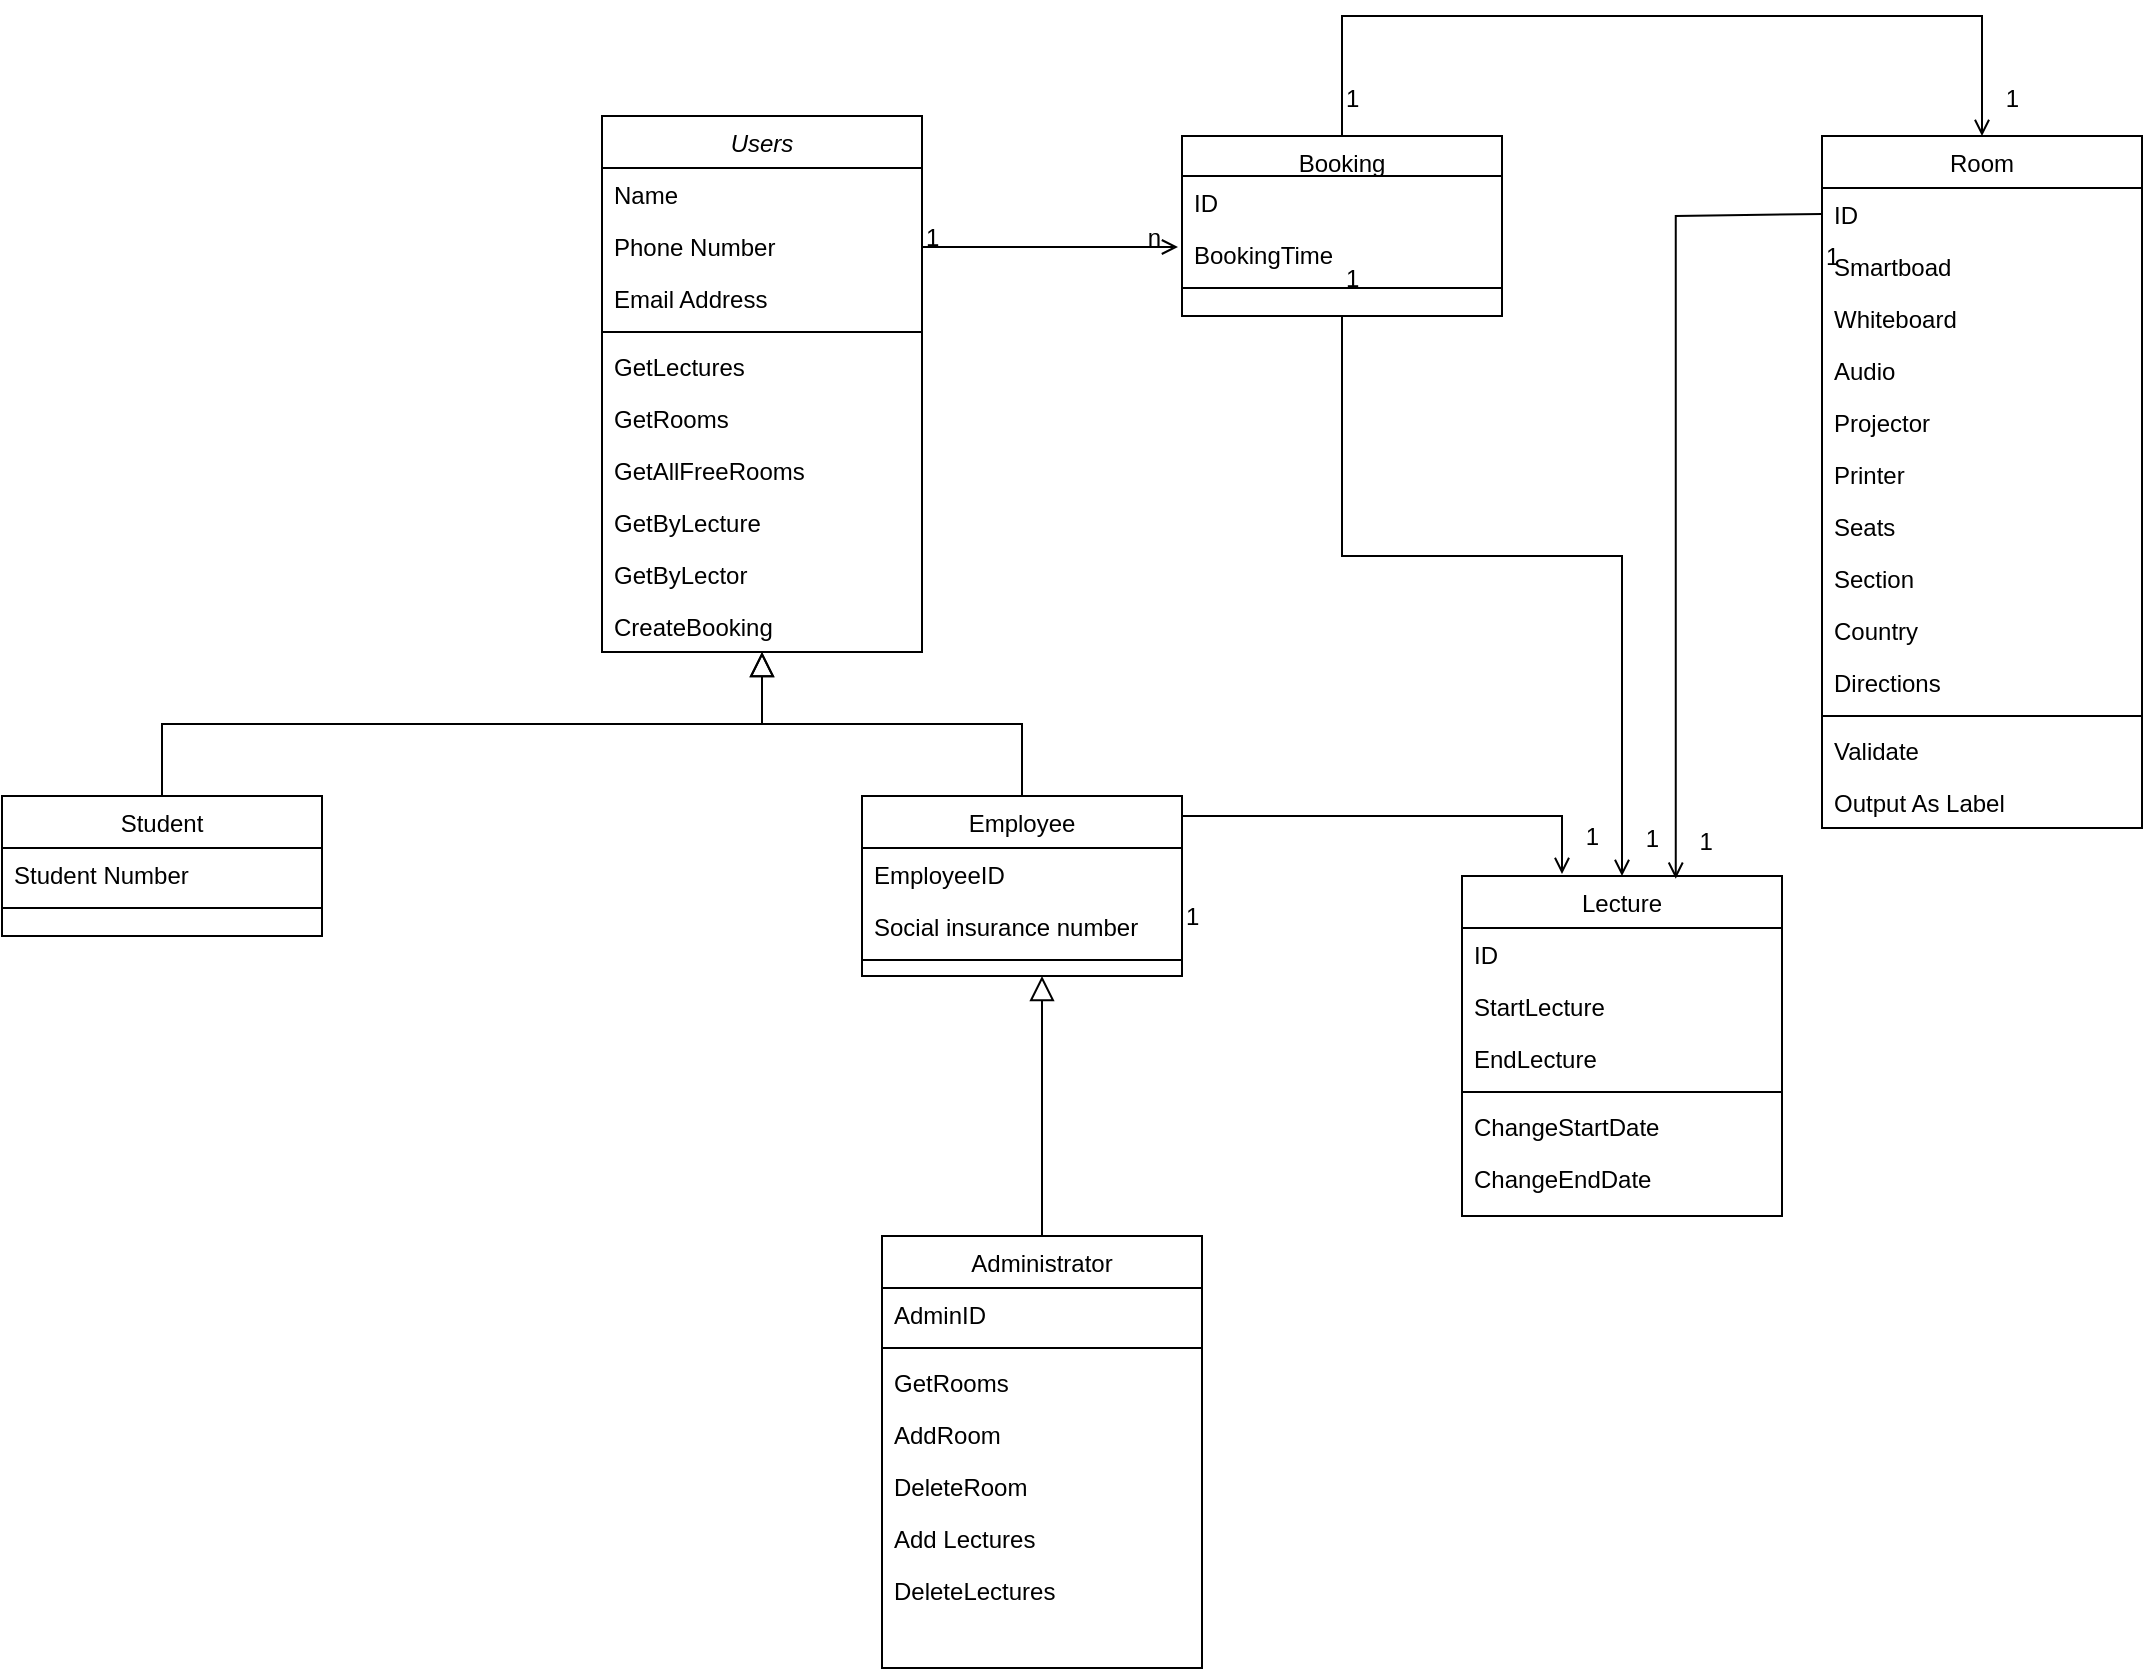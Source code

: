 <mxfile version="21.3.2" type="device">
  <diagram id="C5RBs43oDa-KdzZeNtuy" name="Page-1">
    <mxGraphModel dx="2039" dy="657" grid="1" gridSize="10" guides="1" tooltips="1" connect="1" arrows="1" fold="1" page="1" pageScale="1" pageWidth="827" pageHeight="1169" math="0" shadow="0">
      <root>
        <mxCell id="WIyWlLk6GJQsqaUBKTNV-0" />
        <mxCell id="WIyWlLk6GJQsqaUBKTNV-1" parent="WIyWlLk6GJQsqaUBKTNV-0" />
        <mxCell id="zkfFHV4jXpPFQw0GAbJ--0" value="Users" style="swimlane;fontStyle=2;align=center;verticalAlign=top;childLayout=stackLayout;horizontal=1;startSize=26;horizontalStack=0;resizeParent=1;resizeLast=0;collapsible=1;marginBottom=0;rounded=0;shadow=0;strokeWidth=1;" parent="WIyWlLk6GJQsqaUBKTNV-1" vertex="1">
          <mxGeometry x="220" y="120" width="160" height="268" as="geometry">
            <mxRectangle x="230" y="140" width="160" height="26" as="alternateBounds" />
          </mxGeometry>
        </mxCell>
        <mxCell id="zkfFHV4jXpPFQw0GAbJ--1" value="Name" style="text;align=left;verticalAlign=top;spacingLeft=4;spacingRight=4;overflow=hidden;rotatable=0;points=[[0,0.5],[1,0.5]];portConstraint=eastwest;" parent="zkfFHV4jXpPFQw0GAbJ--0" vertex="1">
          <mxGeometry y="26" width="160" height="26" as="geometry" />
        </mxCell>
        <mxCell id="zkfFHV4jXpPFQw0GAbJ--2" value="Phone Number" style="text;align=left;verticalAlign=top;spacingLeft=4;spacingRight=4;overflow=hidden;rotatable=0;points=[[0,0.5],[1,0.5]];portConstraint=eastwest;rounded=0;shadow=0;html=0;" parent="zkfFHV4jXpPFQw0GAbJ--0" vertex="1">
          <mxGeometry y="52" width="160" height="26" as="geometry" />
        </mxCell>
        <mxCell id="zkfFHV4jXpPFQw0GAbJ--3" value="Email Address" style="text;align=left;verticalAlign=top;spacingLeft=4;spacingRight=4;overflow=hidden;rotatable=0;points=[[0,0.5],[1,0.5]];portConstraint=eastwest;rounded=0;shadow=0;html=0;" parent="zkfFHV4jXpPFQw0GAbJ--0" vertex="1">
          <mxGeometry y="78" width="160" height="26" as="geometry" />
        </mxCell>
        <mxCell id="zkfFHV4jXpPFQw0GAbJ--4" value="" style="line;html=1;strokeWidth=1;align=left;verticalAlign=middle;spacingTop=-1;spacingLeft=3;spacingRight=3;rotatable=0;labelPosition=right;points=[];portConstraint=eastwest;" parent="zkfFHV4jXpPFQw0GAbJ--0" vertex="1">
          <mxGeometry y="104" width="160" height="8" as="geometry" />
        </mxCell>
        <mxCell id="Lc_TUIw2RP6DtHV2F9eL-65" value="GetLectures" style="text;align=left;verticalAlign=top;spacingLeft=4;spacingRight=4;overflow=hidden;rotatable=0;points=[[0,0.5],[1,0.5]];portConstraint=eastwest;" vertex="1" parent="zkfFHV4jXpPFQw0GAbJ--0">
          <mxGeometry y="112" width="160" height="26" as="geometry" />
        </mxCell>
        <mxCell id="Lc_TUIw2RP6DtHV2F9eL-68" value="GetRooms" style="text;align=left;verticalAlign=top;spacingLeft=4;spacingRight=4;overflow=hidden;rotatable=0;points=[[0,0.5],[1,0.5]];portConstraint=eastwest;" vertex="1" parent="zkfFHV4jXpPFQw0GAbJ--0">
          <mxGeometry y="138" width="160" height="26" as="geometry" />
        </mxCell>
        <mxCell id="Lc_TUIw2RP6DtHV2F9eL-69" value="GetAllFreeRooms" style="text;align=left;verticalAlign=top;spacingLeft=4;spacingRight=4;overflow=hidden;rotatable=0;points=[[0,0.5],[1,0.5]];portConstraint=eastwest;" vertex="1" parent="zkfFHV4jXpPFQw0GAbJ--0">
          <mxGeometry y="164" width="160" height="26" as="geometry" />
        </mxCell>
        <mxCell id="Lc_TUIw2RP6DtHV2F9eL-70" value="GetByLecture" style="text;align=left;verticalAlign=top;spacingLeft=4;spacingRight=4;overflow=hidden;rotatable=0;points=[[0,0.5],[1,0.5]];portConstraint=eastwest;" vertex="1" parent="zkfFHV4jXpPFQw0GAbJ--0">
          <mxGeometry y="190" width="160" height="26" as="geometry" />
        </mxCell>
        <mxCell id="Lc_TUIw2RP6DtHV2F9eL-71" value="GetByLector" style="text;align=left;verticalAlign=top;spacingLeft=4;spacingRight=4;overflow=hidden;rotatable=0;points=[[0,0.5],[1,0.5]];portConstraint=eastwest;" vertex="1" parent="zkfFHV4jXpPFQw0GAbJ--0">
          <mxGeometry y="216" width="160" height="26" as="geometry" />
        </mxCell>
        <mxCell id="Lc_TUIw2RP6DtHV2F9eL-75" value="CreateBooking" style="text;align=left;verticalAlign=top;spacingLeft=4;spacingRight=4;overflow=hidden;rotatable=0;points=[[0,0.5],[1,0.5]];portConstraint=eastwest;" vertex="1" parent="zkfFHV4jXpPFQw0GAbJ--0">
          <mxGeometry y="242" width="160" height="26" as="geometry" />
        </mxCell>
        <mxCell id="zkfFHV4jXpPFQw0GAbJ--6" value="Student" style="swimlane;fontStyle=0;align=center;verticalAlign=top;childLayout=stackLayout;horizontal=1;startSize=26;horizontalStack=0;resizeParent=1;resizeLast=0;collapsible=1;marginBottom=0;rounded=0;shadow=0;strokeWidth=1;" parent="WIyWlLk6GJQsqaUBKTNV-1" vertex="1">
          <mxGeometry x="-80" y="460" width="160" height="70" as="geometry">
            <mxRectangle x="130" y="380" width="160" height="26" as="alternateBounds" />
          </mxGeometry>
        </mxCell>
        <mxCell id="zkfFHV4jXpPFQw0GAbJ--7" value="Student Number" style="text;align=left;verticalAlign=top;spacingLeft=4;spacingRight=4;overflow=hidden;rotatable=0;points=[[0,0.5],[1,0.5]];portConstraint=eastwest;" parent="zkfFHV4jXpPFQw0GAbJ--6" vertex="1">
          <mxGeometry y="26" width="160" height="26" as="geometry" />
        </mxCell>
        <mxCell id="zkfFHV4jXpPFQw0GAbJ--9" value="" style="line;html=1;strokeWidth=1;align=left;verticalAlign=middle;spacingTop=-1;spacingLeft=3;spacingRight=3;rotatable=0;labelPosition=right;points=[];portConstraint=eastwest;" parent="zkfFHV4jXpPFQw0GAbJ--6" vertex="1">
          <mxGeometry y="52" width="160" height="8" as="geometry" />
        </mxCell>
        <mxCell id="zkfFHV4jXpPFQw0GAbJ--12" value="" style="endArrow=block;endSize=10;endFill=0;shadow=0;strokeWidth=1;rounded=0;edgeStyle=elbowEdgeStyle;elbow=vertical;" parent="WIyWlLk6GJQsqaUBKTNV-1" source="zkfFHV4jXpPFQw0GAbJ--6" target="zkfFHV4jXpPFQw0GAbJ--0" edge="1">
          <mxGeometry width="160" relative="1" as="geometry">
            <mxPoint x="200" y="203" as="sourcePoint" />
            <mxPoint x="200" y="203" as="targetPoint" />
          </mxGeometry>
        </mxCell>
        <mxCell id="zkfFHV4jXpPFQw0GAbJ--13" value="Employee" style="swimlane;fontStyle=0;align=center;verticalAlign=top;childLayout=stackLayout;horizontal=1;startSize=26;horizontalStack=0;resizeParent=1;resizeLast=0;collapsible=1;marginBottom=0;rounded=0;shadow=0;strokeWidth=1;" parent="WIyWlLk6GJQsqaUBKTNV-1" vertex="1">
          <mxGeometry x="350" y="460" width="160" height="90" as="geometry">
            <mxRectangle x="340" y="380" width="170" height="26" as="alternateBounds" />
          </mxGeometry>
        </mxCell>
        <mxCell id="zkfFHV4jXpPFQw0GAbJ--14" value="EmployeeID" style="text;align=left;verticalAlign=top;spacingLeft=4;spacingRight=4;overflow=hidden;rotatable=0;points=[[0,0.5],[1,0.5]];portConstraint=eastwest;" parent="zkfFHV4jXpPFQw0GAbJ--13" vertex="1">
          <mxGeometry y="26" width="160" height="26" as="geometry" />
        </mxCell>
        <mxCell id="Lc_TUIw2RP6DtHV2F9eL-2" value="Social insurance number" style="text;align=left;verticalAlign=top;spacingLeft=4;spacingRight=4;overflow=hidden;rotatable=0;points=[[0,0.5],[1,0.5]];portConstraint=eastwest;" vertex="1" parent="zkfFHV4jXpPFQw0GAbJ--13">
          <mxGeometry y="52" width="160" height="26" as="geometry" />
        </mxCell>
        <mxCell id="zkfFHV4jXpPFQw0GAbJ--15" value="" style="line;html=1;strokeWidth=1;align=left;verticalAlign=middle;spacingTop=-1;spacingLeft=3;spacingRight=3;rotatable=0;labelPosition=right;points=[];portConstraint=eastwest;" parent="zkfFHV4jXpPFQw0GAbJ--13" vertex="1">
          <mxGeometry y="78" width="160" height="8" as="geometry" />
        </mxCell>
        <mxCell id="zkfFHV4jXpPFQw0GAbJ--16" value="" style="endArrow=block;endSize=10;endFill=0;shadow=0;strokeWidth=1;rounded=0;edgeStyle=elbowEdgeStyle;elbow=vertical;" parent="WIyWlLk6GJQsqaUBKTNV-1" source="zkfFHV4jXpPFQw0GAbJ--13" target="zkfFHV4jXpPFQw0GAbJ--0" edge="1">
          <mxGeometry width="160" relative="1" as="geometry">
            <mxPoint x="210" y="373" as="sourcePoint" />
            <mxPoint x="310" y="271" as="targetPoint" />
          </mxGeometry>
        </mxCell>
        <mxCell id="zkfFHV4jXpPFQw0GAbJ--26" value="" style="endArrow=open;shadow=0;strokeWidth=1;rounded=0;endFill=1;edgeStyle=elbowEdgeStyle;elbow=vertical;" parent="WIyWlLk6GJQsqaUBKTNV-1" source="zkfFHV4jXpPFQw0GAbJ--0" edge="1">
          <mxGeometry x="0.5" y="41" relative="1" as="geometry">
            <mxPoint x="380" y="192" as="sourcePoint" />
            <mxPoint x="508" y="185.286" as="targetPoint" />
            <mxPoint x="-40" y="32" as="offset" />
          </mxGeometry>
        </mxCell>
        <mxCell id="zkfFHV4jXpPFQw0GAbJ--27" value="1" style="resizable=0;align=left;verticalAlign=bottom;labelBackgroundColor=none;fontSize=12;" parent="zkfFHV4jXpPFQw0GAbJ--26" connectable="0" vertex="1">
          <mxGeometry x="-1" relative="1" as="geometry">
            <mxPoint y="4" as="offset" />
          </mxGeometry>
        </mxCell>
        <mxCell id="zkfFHV4jXpPFQw0GAbJ--28" value="n" style="resizable=0;align=right;verticalAlign=bottom;labelBackgroundColor=none;fontSize=12;" parent="zkfFHV4jXpPFQw0GAbJ--26" connectable="0" vertex="1">
          <mxGeometry x="1" relative="1" as="geometry">
            <mxPoint x="-7" y="4" as="offset" />
          </mxGeometry>
        </mxCell>
        <mxCell id="Lc_TUIw2RP6DtHV2F9eL-4" value="" style="endArrow=block;endSize=10;endFill=0;shadow=0;strokeWidth=1;rounded=0;edgeStyle=elbowEdgeStyle;elbow=vertical;exitX=0.5;exitY=0;exitDx=0;exitDy=0;" edge="1" parent="WIyWlLk6GJQsqaUBKTNV-1" source="Lc_TUIw2RP6DtHV2F9eL-5">
          <mxGeometry width="160" relative="1" as="geometry">
            <mxPoint x="429.58" y="660" as="sourcePoint" />
            <mxPoint x="440" y="550" as="targetPoint" />
          </mxGeometry>
        </mxCell>
        <mxCell id="Lc_TUIw2RP6DtHV2F9eL-5" value="Administrator" style="swimlane;fontStyle=0;align=center;verticalAlign=top;childLayout=stackLayout;horizontal=1;startSize=26;horizontalStack=0;resizeParent=1;resizeLast=0;collapsible=1;marginBottom=0;rounded=0;shadow=0;strokeWidth=1;" vertex="1" parent="WIyWlLk6GJQsqaUBKTNV-1">
          <mxGeometry x="360" y="680" width="160" height="216" as="geometry">
            <mxRectangle x="340" y="380" width="170" height="26" as="alternateBounds" />
          </mxGeometry>
        </mxCell>
        <mxCell id="Lc_TUIw2RP6DtHV2F9eL-6" value="AdminID" style="text;align=left;verticalAlign=top;spacingLeft=4;spacingRight=4;overflow=hidden;rotatable=0;points=[[0,0.5],[1,0.5]];portConstraint=eastwest;" vertex="1" parent="Lc_TUIw2RP6DtHV2F9eL-5">
          <mxGeometry y="26" width="160" height="26" as="geometry" />
        </mxCell>
        <mxCell id="Lc_TUIw2RP6DtHV2F9eL-8" value="" style="line;html=1;strokeWidth=1;align=left;verticalAlign=middle;spacingTop=-1;spacingLeft=3;spacingRight=3;rotatable=0;labelPosition=right;points=[];portConstraint=eastwest;" vertex="1" parent="Lc_TUIw2RP6DtHV2F9eL-5">
          <mxGeometry y="52" width="160" height="8" as="geometry" />
        </mxCell>
        <mxCell id="Lc_TUIw2RP6DtHV2F9eL-62" value="GetRooms" style="text;align=left;verticalAlign=top;spacingLeft=4;spacingRight=4;overflow=hidden;rotatable=0;points=[[0,0.5],[1,0.5]];portConstraint=eastwest;" vertex="1" parent="Lc_TUIw2RP6DtHV2F9eL-5">
          <mxGeometry y="60" width="160" height="26" as="geometry" />
        </mxCell>
        <mxCell id="Lc_TUIw2RP6DtHV2F9eL-63" value="AddRoom" style="text;align=left;verticalAlign=top;spacingLeft=4;spacingRight=4;overflow=hidden;rotatable=0;points=[[0,0.5],[1,0.5]];portConstraint=eastwest;" vertex="1" parent="Lc_TUIw2RP6DtHV2F9eL-5">
          <mxGeometry y="86" width="160" height="26" as="geometry" />
        </mxCell>
        <mxCell id="Lc_TUIw2RP6DtHV2F9eL-64" value="DeleteRoom" style="text;align=left;verticalAlign=top;spacingLeft=4;spacingRight=4;overflow=hidden;rotatable=0;points=[[0,0.5],[1,0.5]];portConstraint=eastwest;" vertex="1" parent="Lc_TUIw2RP6DtHV2F9eL-5">
          <mxGeometry y="112" width="160" height="26" as="geometry" />
        </mxCell>
        <mxCell id="Lc_TUIw2RP6DtHV2F9eL-66" value="Add Lectures" style="text;align=left;verticalAlign=top;spacingLeft=4;spacingRight=4;overflow=hidden;rotatable=0;points=[[0,0.5],[1,0.5]];portConstraint=eastwest;" vertex="1" parent="Lc_TUIw2RP6DtHV2F9eL-5">
          <mxGeometry y="138" width="160" height="26" as="geometry" />
        </mxCell>
        <mxCell id="Lc_TUIw2RP6DtHV2F9eL-67" value="DeleteLectures" style="text;align=left;verticalAlign=top;spacingLeft=4;spacingRight=4;overflow=hidden;rotatable=0;points=[[0,0.5],[1,0.5]];portConstraint=eastwest;" vertex="1" parent="Lc_TUIw2RP6DtHV2F9eL-5">
          <mxGeometry y="164" width="160" height="26" as="geometry" />
        </mxCell>
        <mxCell id="Lc_TUIw2RP6DtHV2F9eL-9" value="Room" style="swimlane;fontStyle=0;align=center;verticalAlign=top;childLayout=stackLayout;horizontal=1;startSize=26;horizontalStack=0;resizeParent=1;resizeLast=0;collapsible=1;marginBottom=0;rounded=0;shadow=0;strokeWidth=1;" vertex="1" parent="WIyWlLk6GJQsqaUBKTNV-1">
          <mxGeometry x="830" y="130" width="160" height="346" as="geometry">
            <mxRectangle x="550" y="140" width="160" height="26" as="alternateBounds" />
          </mxGeometry>
        </mxCell>
        <mxCell id="Lc_TUIw2RP6DtHV2F9eL-10" value="ID" style="text;align=left;verticalAlign=top;spacingLeft=4;spacingRight=4;overflow=hidden;rotatable=0;points=[[0,0.5],[1,0.5]];portConstraint=eastwest;" vertex="1" parent="Lc_TUIw2RP6DtHV2F9eL-9">
          <mxGeometry y="26" width="160" height="26" as="geometry" />
        </mxCell>
        <mxCell id="Lc_TUIw2RP6DtHV2F9eL-58" value="Smartboad" style="text;align=left;verticalAlign=top;spacingLeft=4;spacingRight=4;overflow=hidden;rotatable=0;points=[[0,0.5],[1,0.5]];portConstraint=eastwest;rounded=0;shadow=0;html=0;" vertex="1" parent="Lc_TUIw2RP6DtHV2F9eL-9">
          <mxGeometry y="52" width="160" height="26" as="geometry" />
        </mxCell>
        <mxCell id="Lc_TUIw2RP6DtHV2F9eL-57" value="Whiteboard" style="text;align=left;verticalAlign=top;spacingLeft=4;spacingRight=4;overflow=hidden;rotatable=0;points=[[0,0.5],[1,0.5]];portConstraint=eastwest;rounded=0;shadow=0;html=0;" vertex="1" parent="Lc_TUIw2RP6DtHV2F9eL-9">
          <mxGeometry y="78" width="160" height="26" as="geometry" />
        </mxCell>
        <mxCell id="Lc_TUIw2RP6DtHV2F9eL-56" value="Audio" style="text;align=left;verticalAlign=top;spacingLeft=4;spacingRight=4;overflow=hidden;rotatable=0;points=[[0,0.5],[1,0.5]];portConstraint=eastwest;rounded=0;shadow=0;html=0;" vertex="1" parent="Lc_TUIw2RP6DtHV2F9eL-9">
          <mxGeometry y="104" width="160" height="26" as="geometry" />
        </mxCell>
        <mxCell id="Lc_TUIw2RP6DtHV2F9eL-55" value="Projector" style="text;align=left;verticalAlign=top;spacingLeft=4;spacingRight=4;overflow=hidden;rotatable=0;points=[[0,0.5],[1,0.5]];portConstraint=eastwest;rounded=0;shadow=0;html=0;" vertex="1" parent="Lc_TUIw2RP6DtHV2F9eL-9">
          <mxGeometry y="130" width="160" height="26" as="geometry" />
        </mxCell>
        <mxCell id="Lc_TUIw2RP6DtHV2F9eL-54" value="Printer&#xa;" style="text;align=left;verticalAlign=top;spacingLeft=4;spacingRight=4;overflow=hidden;rotatable=0;points=[[0,0.5],[1,0.5]];portConstraint=eastwest;rounded=0;shadow=0;html=0;" vertex="1" parent="Lc_TUIw2RP6DtHV2F9eL-9">
          <mxGeometry y="156" width="160" height="26" as="geometry" />
        </mxCell>
        <mxCell id="Lc_TUIw2RP6DtHV2F9eL-11" value="Seats" style="text;align=left;verticalAlign=top;spacingLeft=4;spacingRight=4;overflow=hidden;rotatable=0;points=[[0,0.5],[1,0.5]];portConstraint=eastwest;rounded=0;shadow=0;html=0;" vertex="1" parent="Lc_TUIw2RP6DtHV2F9eL-9">
          <mxGeometry y="182" width="160" height="26" as="geometry" />
        </mxCell>
        <mxCell id="Lc_TUIw2RP6DtHV2F9eL-12" value="Section" style="text;align=left;verticalAlign=top;spacingLeft=4;spacingRight=4;overflow=hidden;rotatable=0;points=[[0,0.5],[1,0.5]];portConstraint=eastwest;rounded=0;shadow=0;html=0;" vertex="1" parent="Lc_TUIw2RP6DtHV2F9eL-9">
          <mxGeometry y="208" width="160" height="26" as="geometry" />
        </mxCell>
        <mxCell id="Lc_TUIw2RP6DtHV2F9eL-14" value="Country" style="text;align=left;verticalAlign=top;spacingLeft=4;spacingRight=4;overflow=hidden;rotatable=0;points=[[0,0.5],[1,0.5]];portConstraint=eastwest;rounded=0;shadow=0;html=0;" vertex="1" parent="Lc_TUIw2RP6DtHV2F9eL-9">
          <mxGeometry y="234" width="160" height="26" as="geometry" />
        </mxCell>
        <mxCell id="Lc_TUIw2RP6DtHV2F9eL-27" value="Directions" style="text;align=left;verticalAlign=top;spacingLeft=4;spacingRight=4;overflow=hidden;rotatable=0;points=[[0,0.5],[1,0.5]];portConstraint=eastwest;rounded=0;shadow=0;html=0;" vertex="1" parent="Lc_TUIw2RP6DtHV2F9eL-9">
          <mxGeometry y="260" width="160" height="26" as="geometry" />
        </mxCell>
        <mxCell id="Lc_TUIw2RP6DtHV2F9eL-15" value="" style="line;html=1;strokeWidth=1;align=left;verticalAlign=middle;spacingTop=-1;spacingLeft=3;spacingRight=3;rotatable=0;labelPosition=right;points=[];portConstraint=eastwest;" vertex="1" parent="Lc_TUIw2RP6DtHV2F9eL-9">
          <mxGeometry y="286" width="160" height="8" as="geometry" />
        </mxCell>
        <mxCell id="Lc_TUIw2RP6DtHV2F9eL-16" value="Validate" style="text;align=left;verticalAlign=top;spacingLeft=4;spacingRight=4;overflow=hidden;rotatable=0;points=[[0,0.5],[1,0.5]];portConstraint=eastwest;" vertex="1" parent="Lc_TUIw2RP6DtHV2F9eL-9">
          <mxGeometry y="294" width="160" height="26" as="geometry" />
        </mxCell>
        <mxCell id="Lc_TUIw2RP6DtHV2F9eL-17" value="Output As Label" style="text;align=left;verticalAlign=top;spacingLeft=4;spacingRight=4;overflow=hidden;rotatable=0;points=[[0,0.5],[1,0.5]];portConstraint=eastwest;" vertex="1" parent="Lc_TUIw2RP6DtHV2F9eL-9">
          <mxGeometry y="320" width="160" height="26" as="geometry" />
        </mxCell>
        <mxCell id="Lc_TUIw2RP6DtHV2F9eL-18" value="Booking" style="swimlane;fontStyle=0;align=center;verticalAlign=top;childLayout=stackLayout;horizontal=1;startSize=20;horizontalStack=0;resizeParent=1;resizeLast=0;collapsible=1;marginBottom=0;rounded=0;shadow=0;strokeWidth=1;" vertex="1" parent="WIyWlLk6GJQsqaUBKTNV-1">
          <mxGeometry x="510" y="130" width="160" height="90" as="geometry">
            <mxRectangle x="550" y="140" width="160" height="26" as="alternateBounds" />
          </mxGeometry>
        </mxCell>
        <mxCell id="Lc_TUIw2RP6DtHV2F9eL-19" value="ID" style="text;align=left;verticalAlign=top;spacingLeft=4;spacingRight=4;overflow=hidden;rotatable=0;points=[[0,0.5],[1,0.5]];portConstraint=eastwest;" vertex="1" parent="Lc_TUIw2RP6DtHV2F9eL-18">
          <mxGeometry y="20" width="160" height="26" as="geometry" />
        </mxCell>
        <mxCell id="Lc_TUIw2RP6DtHV2F9eL-21" value="BookingTime" style="text;align=left;verticalAlign=top;spacingLeft=4;spacingRight=4;overflow=hidden;rotatable=0;points=[[0,0.5],[1,0.5]];portConstraint=eastwest;rounded=0;shadow=0;html=0;" vertex="1" parent="Lc_TUIw2RP6DtHV2F9eL-18">
          <mxGeometry y="46" width="160" height="26" as="geometry" />
        </mxCell>
        <mxCell id="Lc_TUIw2RP6DtHV2F9eL-23" value="" style="line;html=1;strokeWidth=1;align=left;verticalAlign=middle;spacingTop=-1;spacingLeft=3;spacingRight=3;rotatable=0;labelPosition=right;points=[];portConstraint=eastwest;" vertex="1" parent="Lc_TUIw2RP6DtHV2F9eL-18">
          <mxGeometry y="72" width="160" height="8" as="geometry" />
        </mxCell>
        <mxCell id="Lc_TUIw2RP6DtHV2F9eL-28" value="Lecture" style="swimlane;fontStyle=0;align=center;verticalAlign=top;childLayout=stackLayout;horizontal=1;startSize=26;horizontalStack=0;resizeParent=1;resizeLast=0;collapsible=1;marginBottom=0;rounded=0;shadow=0;strokeWidth=1;" vertex="1" parent="WIyWlLk6GJQsqaUBKTNV-1">
          <mxGeometry x="650" y="500" width="160" height="170" as="geometry">
            <mxRectangle x="550" y="140" width="160" height="26" as="alternateBounds" />
          </mxGeometry>
        </mxCell>
        <mxCell id="Lc_TUIw2RP6DtHV2F9eL-29" value="ID" style="text;align=left;verticalAlign=top;spacingLeft=4;spacingRight=4;overflow=hidden;rotatable=0;points=[[0,0.5],[1,0.5]];portConstraint=eastwest;" vertex="1" parent="Lc_TUIw2RP6DtHV2F9eL-28">
          <mxGeometry y="26" width="160" height="26" as="geometry" />
        </mxCell>
        <mxCell id="Lc_TUIw2RP6DtHV2F9eL-30" value="StartLecture" style="text;align=left;verticalAlign=top;spacingLeft=4;spacingRight=4;overflow=hidden;rotatable=0;points=[[0,0.5],[1,0.5]];portConstraint=eastwest;rounded=0;shadow=0;html=0;" vertex="1" parent="Lc_TUIw2RP6DtHV2F9eL-28">
          <mxGeometry y="52" width="160" height="26" as="geometry" />
        </mxCell>
        <mxCell id="Lc_TUIw2RP6DtHV2F9eL-31" value="EndLecture" style="text;align=left;verticalAlign=top;spacingLeft=4;spacingRight=4;overflow=hidden;rotatable=0;points=[[0,0.5],[1,0.5]];portConstraint=eastwest;rounded=0;shadow=0;html=0;" vertex="1" parent="Lc_TUIw2RP6DtHV2F9eL-28">
          <mxGeometry y="78" width="160" height="26" as="geometry" />
        </mxCell>
        <mxCell id="Lc_TUIw2RP6DtHV2F9eL-32" value="" style="line;html=1;strokeWidth=1;align=left;verticalAlign=middle;spacingTop=-1;spacingLeft=3;spacingRight=3;rotatable=0;labelPosition=right;points=[];portConstraint=eastwest;" vertex="1" parent="Lc_TUIw2RP6DtHV2F9eL-28">
          <mxGeometry y="104" width="160" height="8" as="geometry" />
        </mxCell>
        <mxCell id="Lc_TUIw2RP6DtHV2F9eL-33" value="ChangeStartDate&#xa;" style="text;align=left;verticalAlign=top;spacingLeft=4;spacingRight=4;overflow=hidden;rotatable=0;points=[[0,0.5],[1,0.5]];portConstraint=eastwest;" vertex="1" parent="Lc_TUIw2RP6DtHV2F9eL-28">
          <mxGeometry y="112" width="160" height="26" as="geometry" />
        </mxCell>
        <mxCell id="Lc_TUIw2RP6DtHV2F9eL-34" value="ChangeEndDate&#xa;" style="text;align=left;verticalAlign=top;spacingLeft=4;spacingRight=4;overflow=hidden;rotatable=0;points=[[0,0.5],[1,0.5]];portConstraint=eastwest;" vertex="1" parent="Lc_TUIw2RP6DtHV2F9eL-28">
          <mxGeometry y="138" width="160" height="26" as="geometry" />
        </mxCell>
        <mxCell id="Lc_TUIw2RP6DtHV2F9eL-59" value="" style="endArrow=open;shadow=0;strokeWidth=1;rounded=0;endFill=1;edgeStyle=elbowEdgeStyle;elbow=vertical;exitX=0;exitY=0.5;exitDx=0;exitDy=0;entryX=0.668;entryY=0.008;entryDx=0;entryDy=0;entryPerimeter=0;" edge="1" parent="WIyWlLk6GJQsqaUBKTNV-1" source="Lc_TUIw2RP6DtHV2F9eL-10" target="Lc_TUIw2RP6DtHV2F9eL-28">
          <mxGeometry x="0.5" y="41" relative="1" as="geometry">
            <mxPoint x="560" y="520.71" as="sourcePoint" />
            <mxPoint x="780" y="500" as="targetPoint" />
            <mxPoint x="-40" y="32" as="offset" />
            <Array as="points">
              <mxPoint x="780" y="170" />
            </Array>
          </mxGeometry>
        </mxCell>
        <mxCell id="Lc_TUIw2RP6DtHV2F9eL-60" value="1" style="resizable=0;align=left;verticalAlign=bottom;labelBackgroundColor=none;fontSize=12;" connectable="0" vertex="1" parent="Lc_TUIw2RP6DtHV2F9eL-59">
          <mxGeometry x="-1" relative="1" as="geometry">
            <mxPoint y="30" as="offset" />
          </mxGeometry>
        </mxCell>
        <mxCell id="Lc_TUIw2RP6DtHV2F9eL-61" value="1" style="resizable=0;align=right;verticalAlign=bottom;labelBackgroundColor=none;fontSize=12;" connectable="0" vertex="1" parent="Lc_TUIw2RP6DtHV2F9eL-59">
          <mxGeometry x="1" relative="1" as="geometry">
            <mxPoint x="20" y="-10" as="offset" />
          </mxGeometry>
        </mxCell>
        <mxCell id="Lc_TUIw2RP6DtHV2F9eL-72" value="" style="endArrow=open;shadow=0;strokeWidth=1;rounded=0;endFill=1;edgeStyle=elbowEdgeStyle;elbow=vertical;exitX=0.5;exitY=0;exitDx=0;exitDy=0;" edge="1" parent="WIyWlLk6GJQsqaUBKTNV-1" source="Lc_TUIw2RP6DtHV2F9eL-18">
          <mxGeometry x="0.5" y="41" relative="1" as="geometry">
            <mxPoint x="600" y="-150" as="sourcePoint" />
            <mxPoint x="910" y="130" as="targetPoint" />
            <mxPoint x="-40" y="32" as="offset" />
            <Array as="points">
              <mxPoint x="650" y="70" />
            </Array>
          </mxGeometry>
        </mxCell>
        <mxCell id="Lc_TUIw2RP6DtHV2F9eL-73" value="1" style="resizable=0;align=left;verticalAlign=bottom;labelBackgroundColor=none;fontSize=12;" connectable="0" vertex="1" parent="Lc_TUIw2RP6DtHV2F9eL-72">
          <mxGeometry x="-1" relative="1" as="geometry">
            <mxPoint y="-10" as="offset" />
          </mxGeometry>
        </mxCell>
        <mxCell id="Lc_TUIw2RP6DtHV2F9eL-74" value="1" style="resizable=0;align=right;verticalAlign=bottom;labelBackgroundColor=none;fontSize=12;" connectable="0" vertex="1" parent="Lc_TUIw2RP6DtHV2F9eL-72">
          <mxGeometry x="1" relative="1" as="geometry">
            <mxPoint x="20" y="-10" as="offset" />
          </mxGeometry>
        </mxCell>
        <mxCell id="Lc_TUIw2RP6DtHV2F9eL-76" value="" style="endArrow=open;shadow=0;strokeWidth=1;rounded=0;endFill=1;edgeStyle=elbowEdgeStyle;elbow=vertical;exitX=1;exitY=0.5;exitDx=0;exitDy=0;" edge="1" parent="WIyWlLk6GJQsqaUBKTNV-1" source="zkfFHV4jXpPFQw0GAbJ--14">
          <mxGeometry x="0.5" y="41" relative="1" as="geometry">
            <mxPoint x="590" y="510" as="sourcePoint" />
            <mxPoint x="700" y="499" as="targetPoint" />
            <mxPoint x="-40" y="32" as="offset" />
            <Array as="points">
              <mxPoint x="610" y="470" />
            </Array>
          </mxGeometry>
        </mxCell>
        <mxCell id="Lc_TUIw2RP6DtHV2F9eL-77" value="1" style="resizable=0;align=left;verticalAlign=bottom;labelBackgroundColor=none;fontSize=12;" connectable="0" vertex="1" parent="Lc_TUIw2RP6DtHV2F9eL-76">
          <mxGeometry x="-1" relative="1" as="geometry">
            <mxPoint y="30" as="offset" />
          </mxGeometry>
        </mxCell>
        <mxCell id="Lc_TUIw2RP6DtHV2F9eL-78" value="1" style="resizable=0;align=right;verticalAlign=bottom;labelBackgroundColor=none;fontSize=12;" connectable="0" vertex="1" parent="Lc_TUIw2RP6DtHV2F9eL-76">
          <mxGeometry x="1" relative="1" as="geometry">
            <mxPoint x="20" y="-10" as="offset" />
          </mxGeometry>
        </mxCell>
        <mxCell id="Lc_TUIw2RP6DtHV2F9eL-79" value="" style="endArrow=open;shadow=0;strokeWidth=1;rounded=0;endFill=1;edgeStyle=elbowEdgeStyle;elbow=vertical;exitX=0.5;exitY=1;exitDx=0;exitDy=0;entryX=0.5;entryY=0;entryDx=0;entryDy=0;" edge="1" parent="WIyWlLk6GJQsqaUBKTNV-1" source="Lc_TUIw2RP6DtHV2F9eL-18" target="Lc_TUIw2RP6DtHV2F9eL-28">
          <mxGeometry x="0.5" y="41" relative="1" as="geometry">
            <mxPoint x="410" y="370" as="sourcePoint" />
            <mxPoint x="730" y="370" as="targetPoint" />
            <mxPoint x="-40" y="32" as="offset" />
            <Array as="points">
              <mxPoint x="710" y="340" />
            </Array>
          </mxGeometry>
        </mxCell>
        <mxCell id="Lc_TUIw2RP6DtHV2F9eL-80" value="1" style="resizable=0;align=left;verticalAlign=bottom;labelBackgroundColor=none;fontSize=12;" connectable="0" vertex="1" parent="Lc_TUIw2RP6DtHV2F9eL-79">
          <mxGeometry x="-1" relative="1" as="geometry">
            <mxPoint y="-10" as="offset" />
          </mxGeometry>
        </mxCell>
        <mxCell id="Lc_TUIw2RP6DtHV2F9eL-81" value="1" style="resizable=0;align=right;verticalAlign=bottom;labelBackgroundColor=none;fontSize=12;" connectable="0" vertex="1" parent="Lc_TUIw2RP6DtHV2F9eL-79">
          <mxGeometry x="1" relative="1" as="geometry">
            <mxPoint x="20" y="-10" as="offset" />
          </mxGeometry>
        </mxCell>
      </root>
    </mxGraphModel>
  </diagram>
</mxfile>
